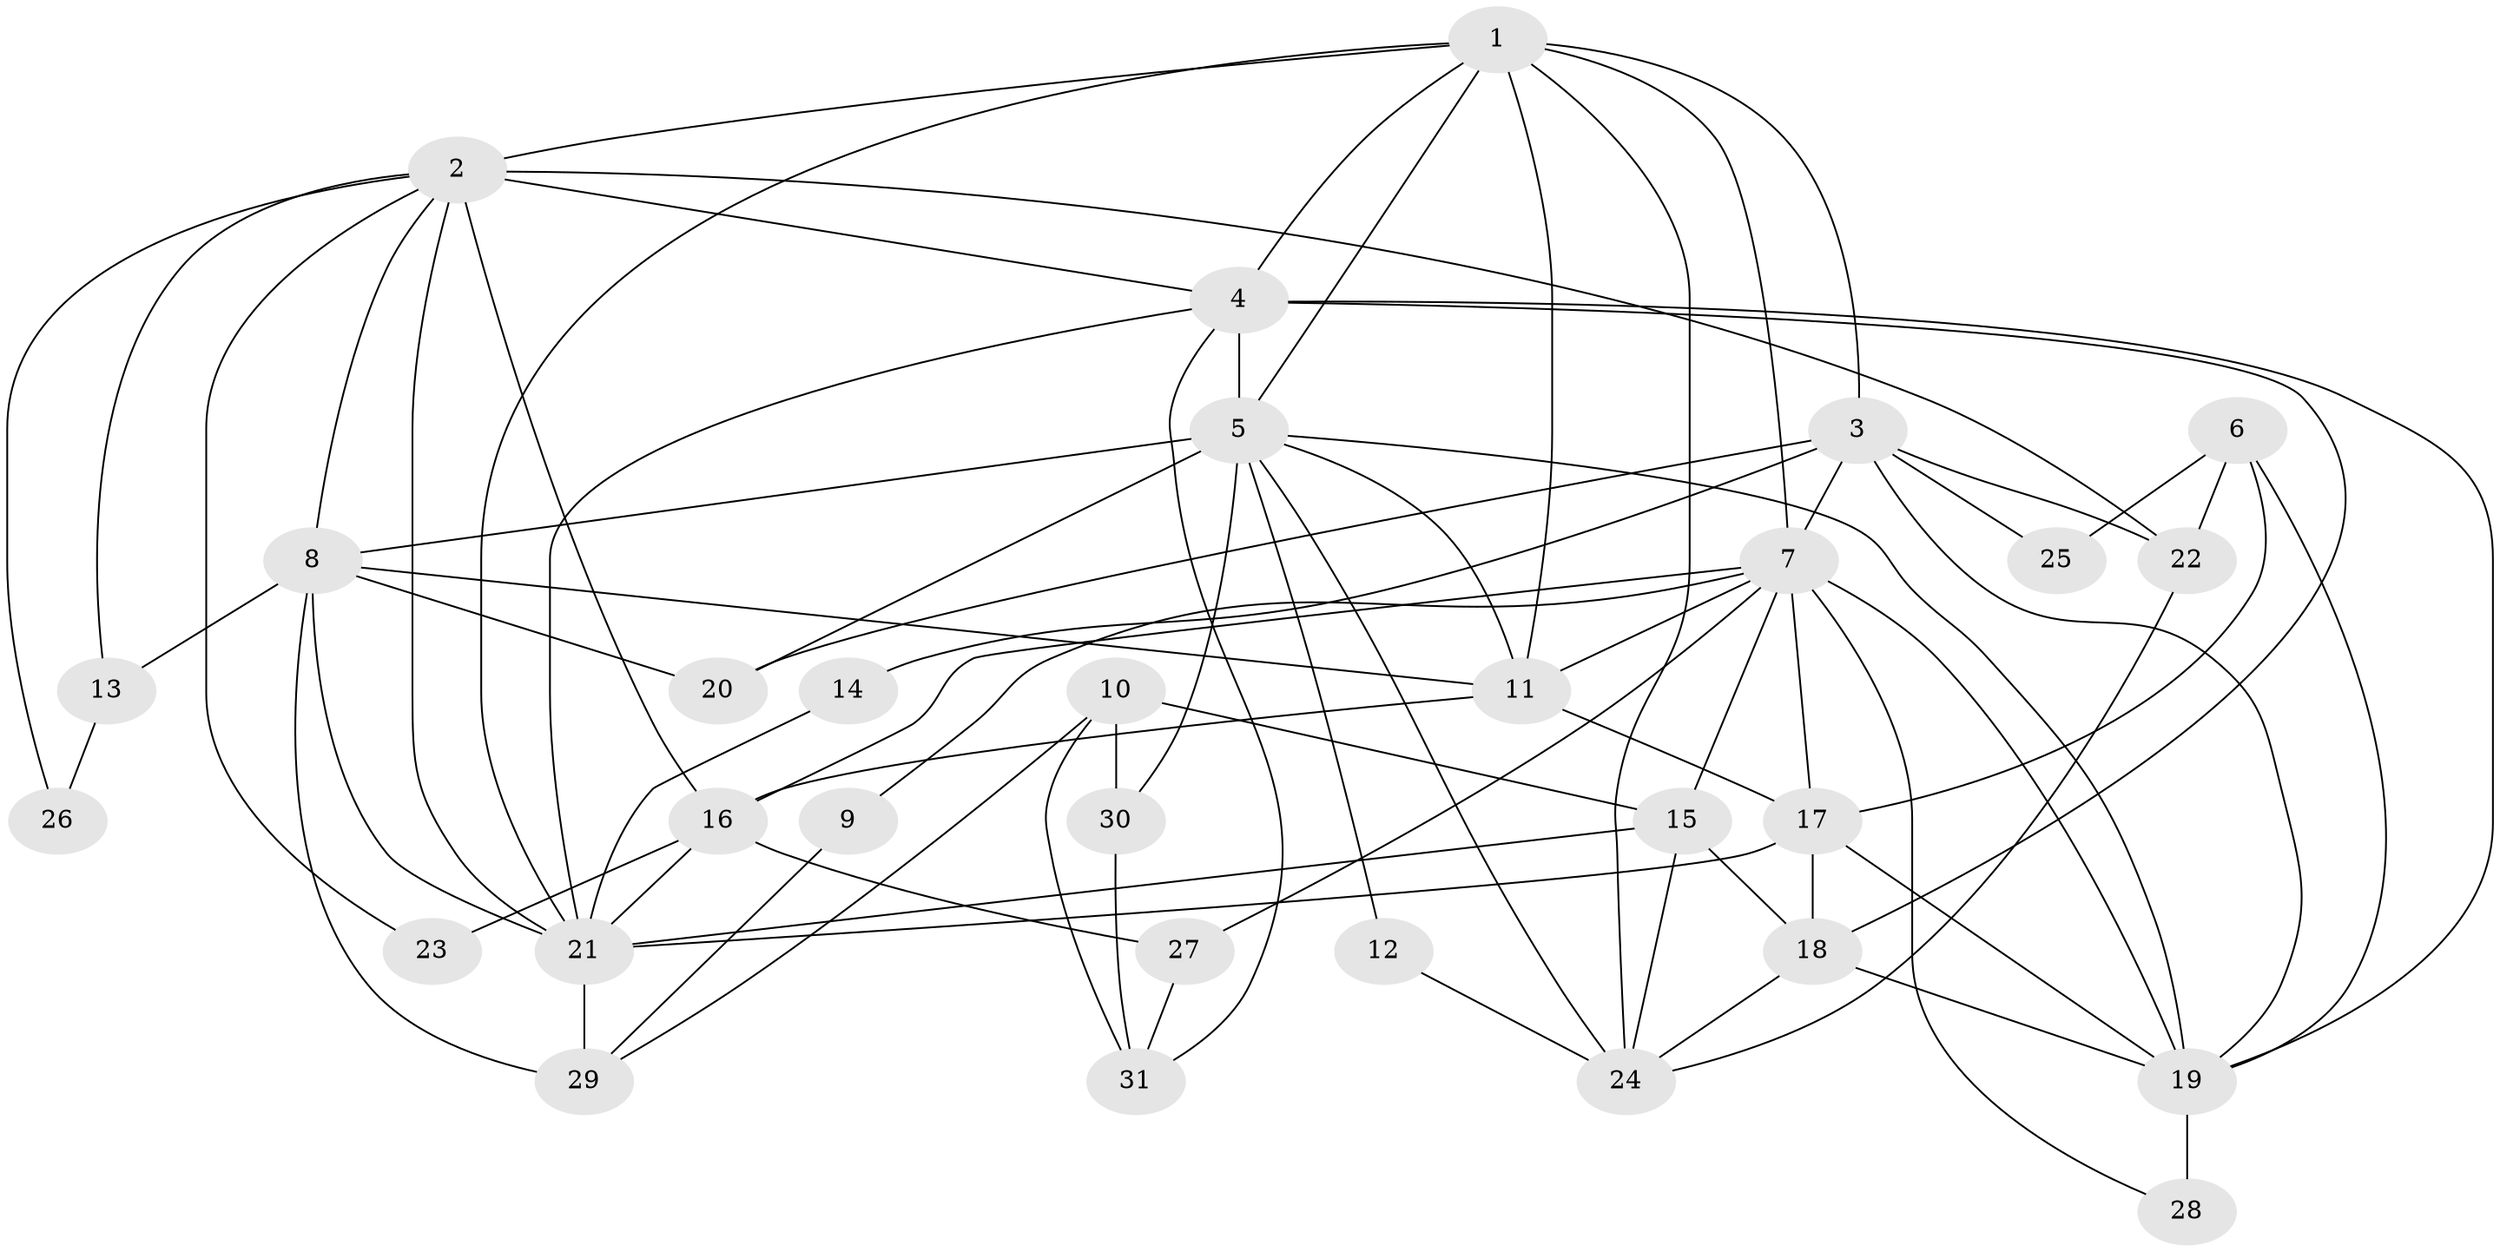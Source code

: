 // original degree distribution, {3: 0.2903225806451613, 7: 0.06451612903225806, 4: 0.3064516129032258, 2: 0.11290322580645161, 6: 0.0967741935483871, 5: 0.12903225806451613}
// Generated by graph-tools (version 1.1) at 2025/36/03/09/25 02:36:26]
// undirected, 31 vertices, 77 edges
graph export_dot {
graph [start="1"]
  node [color=gray90,style=filled];
  1;
  2;
  3;
  4;
  5;
  6;
  7;
  8;
  9;
  10;
  11;
  12;
  13;
  14;
  15;
  16;
  17;
  18;
  19;
  20;
  21;
  22;
  23;
  24;
  25;
  26;
  27;
  28;
  29;
  30;
  31;
  1 -- 2 [weight=1.0];
  1 -- 3 [weight=1.0];
  1 -- 4 [weight=1.0];
  1 -- 5 [weight=1.0];
  1 -- 7 [weight=1.0];
  1 -- 11 [weight=1.0];
  1 -- 21 [weight=1.0];
  1 -- 24 [weight=1.0];
  2 -- 4 [weight=2.0];
  2 -- 8 [weight=1.0];
  2 -- 13 [weight=1.0];
  2 -- 16 [weight=1.0];
  2 -- 21 [weight=1.0];
  2 -- 22 [weight=1.0];
  2 -- 23 [weight=1.0];
  2 -- 26 [weight=1.0];
  3 -- 7 [weight=1.0];
  3 -- 14 [weight=1.0];
  3 -- 19 [weight=1.0];
  3 -- 20 [weight=1.0];
  3 -- 22 [weight=1.0];
  3 -- 25 [weight=1.0];
  4 -- 5 [weight=1.0];
  4 -- 18 [weight=1.0];
  4 -- 19 [weight=2.0];
  4 -- 21 [weight=1.0];
  4 -- 31 [weight=1.0];
  5 -- 8 [weight=5.0];
  5 -- 11 [weight=1.0];
  5 -- 12 [weight=1.0];
  5 -- 19 [weight=1.0];
  5 -- 20 [weight=1.0];
  5 -- 24 [weight=1.0];
  5 -- 30 [weight=1.0];
  6 -- 17 [weight=1.0];
  6 -- 19 [weight=1.0];
  6 -- 22 [weight=1.0];
  6 -- 25 [weight=1.0];
  7 -- 9 [weight=1.0];
  7 -- 11 [weight=2.0];
  7 -- 15 [weight=1.0];
  7 -- 16 [weight=1.0];
  7 -- 17 [weight=1.0];
  7 -- 19 [weight=1.0];
  7 -- 27 [weight=1.0];
  7 -- 28 [weight=1.0];
  8 -- 11 [weight=1.0];
  8 -- 13 [weight=2.0];
  8 -- 20 [weight=1.0];
  8 -- 21 [weight=1.0];
  8 -- 29 [weight=2.0];
  9 -- 29 [weight=1.0];
  10 -- 15 [weight=1.0];
  10 -- 29 [weight=1.0];
  10 -- 30 [weight=1.0];
  10 -- 31 [weight=1.0];
  11 -- 16 [weight=1.0];
  11 -- 17 [weight=1.0];
  12 -- 24 [weight=1.0];
  13 -- 26 [weight=1.0];
  14 -- 21 [weight=1.0];
  15 -- 18 [weight=1.0];
  15 -- 21 [weight=1.0];
  15 -- 24 [weight=1.0];
  16 -- 21 [weight=1.0];
  16 -- 23 [weight=1.0];
  16 -- 27 [weight=1.0];
  17 -- 18 [weight=1.0];
  17 -- 19 [weight=1.0];
  17 -- 21 [weight=1.0];
  18 -- 19 [weight=2.0];
  18 -- 24 [weight=1.0];
  19 -- 28 [weight=2.0];
  21 -- 29 [weight=1.0];
  22 -- 24 [weight=1.0];
  27 -- 31 [weight=1.0];
  30 -- 31 [weight=1.0];
}

